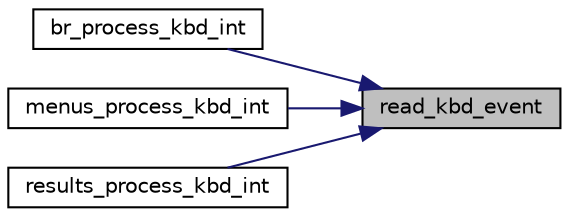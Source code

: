 digraph "read_kbd_event"
{
 // INTERACTIVE_SVG=YES
 // LATEX_PDF_SIZE
  edge [fontname="Helvetica",fontsize="10",labelfontname="Helvetica",labelfontsize="10"];
  node [fontname="Helvetica",fontsize="10",shape=record];
  rankdir="RL";
  Node1 [label="read_kbd_event",height=0.2,width=0.4,color="black", fillcolor="grey75", style="filled", fontcolor="black",tooltip=" "];
  Node1 -> Node2 [dir="back",color="midnightblue",fontsize="10",style="solid",fontname="Helvetica"];
  Node2 [label="br_process_kbd_int",height=0.2,width=0.4,color="black", fillcolor="white", style="filled",URL="$group__best__results.html#ga12b3c659b3825961b0c37f5703ffc5c8",tooltip=" "];
  Node1 -> Node3 [dir="back",color="midnightblue",fontsize="10",style="solid",fontname="Helvetica"];
  Node3 [label="menus_process_kbd_int",height=0.2,width=0.4,color="black", fillcolor="white", style="filled",URL="$menus_8c.html#a7860ad08f5a3c588a0b24e6f1191c179",tooltip=" "];
  Node1 -> Node4 [dir="back",color="midnightblue",fontsize="10",style="solid",fontname="Helvetica"];
  Node4 [label="results_process_kbd_int",height=0.2,width=0.4,color="black", fillcolor="white", style="filled",URL="$race_8c.html#a10c840de21db56755a9308a71a5684fc",tooltip=" "];
}
